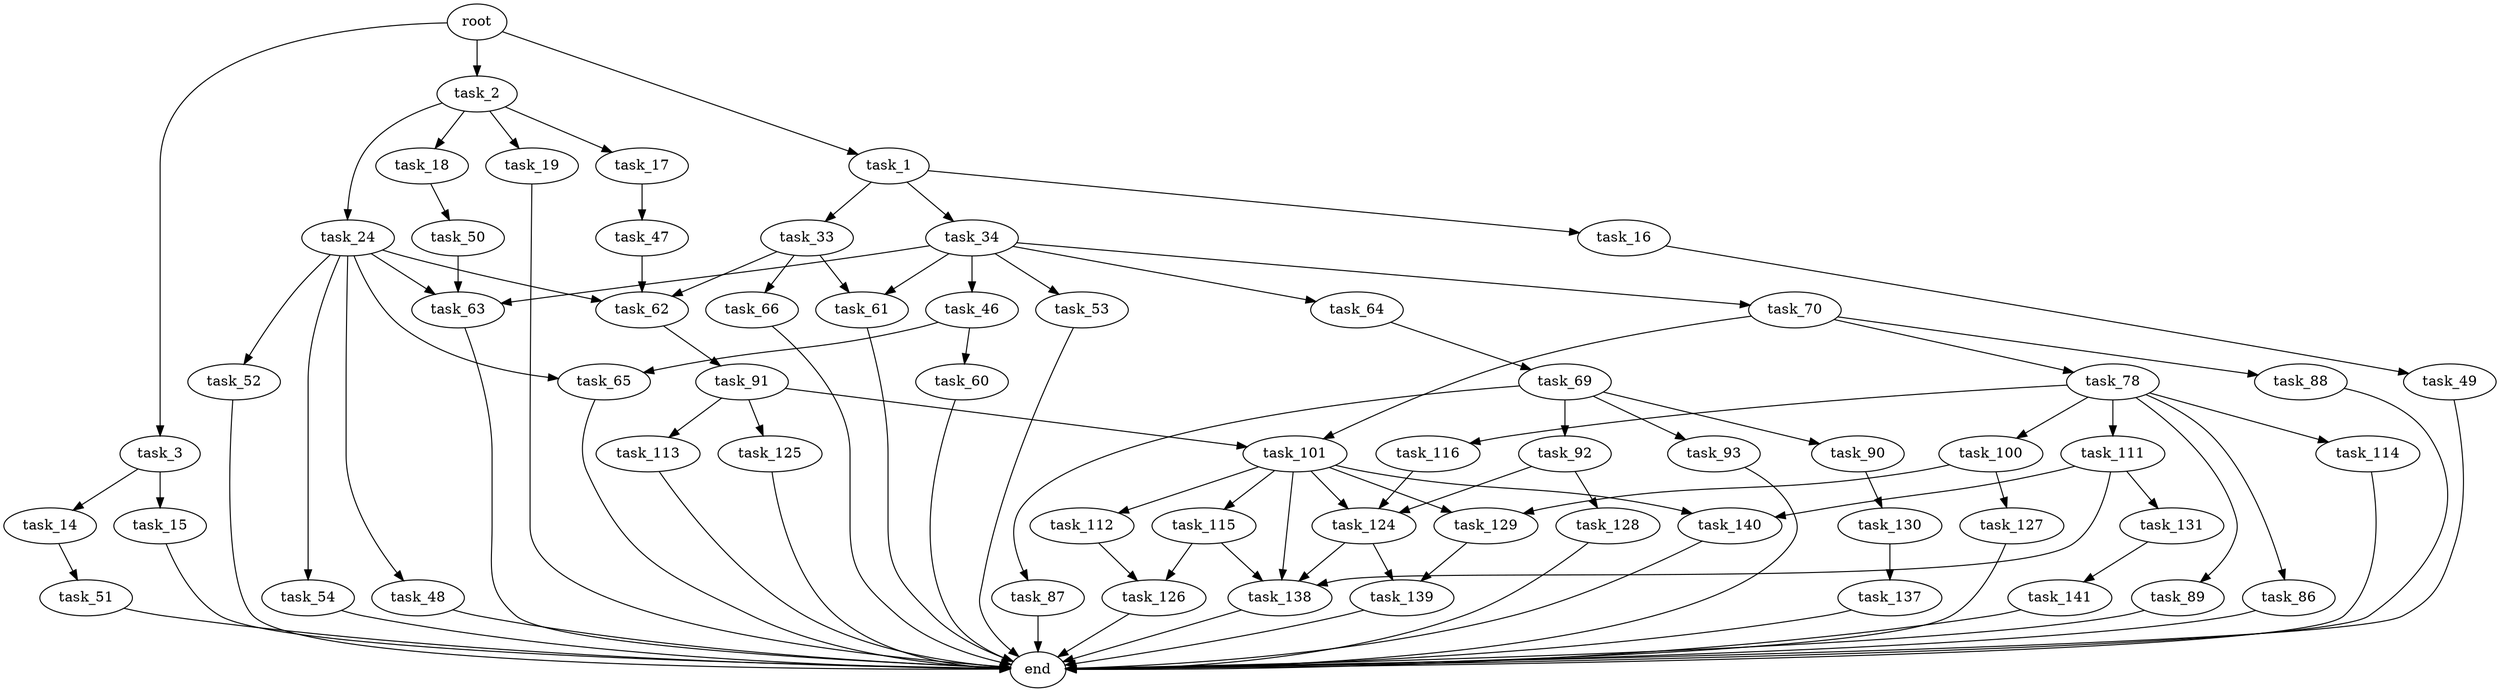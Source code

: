 digraph G {
  root [size="0.000000"];
  task_1 [size="12897319294.000000"];
  task_2 [size="21375614286.000000"];
  task_3 [size="36072201150.000000"];
  task_14 [size="68845129368.000000"];
  task_15 [size="1050220816204.000000"];
  task_16 [size="852932980.000000"];
  task_17 [size="57796102710.000000"];
  task_18 [size="3039994395.000000"];
  task_19 [size="26530924938.000000"];
  task_24 [size="68719476736.000000"];
  task_33 [size="1073741824000.000000"];
  task_34 [size="20136713893.000000"];
  task_46 [size="68719476736.000000"];
  task_47 [size="8589934592.000000"];
  task_48 [size="782757789696.000000"];
  task_49 [size="232477717153.000000"];
  task_50 [size="384092624560.000000"];
  task_51 [size="68719476736.000000"];
  task_52 [size="33613062451.000000"];
  task_53 [size="88661959132.000000"];
  task_54 [size="408854698348.000000"];
  task_60 [size="18689368280.000000"];
  task_61 [size="86560715898.000000"];
  task_62 [size="3646217031.000000"];
  task_63 [size="2272102226.000000"];
  task_64 [size="53695353575.000000"];
  task_65 [size="28560986450.000000"];
  task_66 [size="4924095702.000000"];
  task_69 [size="683758556.000000"];
  task_70 [size="9298821702.000000"];
  task_78 [size="231928233984.000000"];
  task_86 [size="1069018804782.000000"];
  task_87 [size="2846751831.000000"];
  task_88 [size="15237258359.000000"];
  task_89 [size="258639394583.000000"];
  task_90 [size="139826390281.000000"];
  task_91 [size="986914453527.000000"];
  task_92 [size="18677452817.000000"];
  task_93 [size="231928233984.000000"];
  task_100 [size="488235793734.000000"];
  task_101 [size="134217728000.000000"];
  task_111 [size="1180183050.000000"];
  task_112 [size="134217728000.000000"];
  task_113 [size="68719476736.000000"];
  task_114 [size="7709015116.000000"];
  task_115 [size="192694740634.000000"];
  task_116 [size="134217728000.000000"];
  task_124 [size="17887442652.000000"];
  task_125 [size="141378260485.000000"];
  task_126 [size="782757789696.000000"];
  task_127 [size="16143178716.000000"];
  task_128 [size="28991029248.000000"];
  task_129 [size="68719476736.000000"];
  task_130 [size="352297089069.000000"];
  task_131 [size="28991029248.000000"];
  task_137 [size="549755813888.000000"];
  task_138 [size="2937092662.000000"];
  task_139 [size="23326545877.000000"];
  task_140 [size="72745279794.000000"];
  task_141 [size="2955161426.000000"];
  end [size="0.000000"];

  root -> task_1 [size="1.000000"];
  root -> task_2 [size="1.000000"];
  root -> task_3 [size="1.000000"];
  task_1 -> task_16 [size="301989888.000000"];
  task_1 -> task_33 [size="301989888.000000"];
  task_1 -> task_34 [size="301989888.000000"];
  task_2 -> task_17 [size="411041792.000000"];
  task_2 -> task_18 [size="411041792.000000"];
  task_2 -> task_19 [size="411041792.000000"];
  task_2 -> task_24 [size="411041792.000000"];
  task_3 -> task_14 [size="838860800.000000"];
  task_3 -> task_15 [size="838860800.000000"];
  task_14 -> task_51 [size="134217728.000000"];
  task_15 -> end [size="1.000000"];
  task_16 -> task_49 [size="33554432.000000"];
  task_17 -> task_47 [size="134217728.000000"];
  task_18 -> task_50 [size="75497472.000000"];
  task_19 -> end [size="1.000000"];
  task_24 -> task_48 [size="134217728.000000"];
  task_24 -> task_52 [size="134217728.000000"];
  task_24 -> task_54 [size="134217728.000000"];
  task_24 -> task_62 [size="134217728.000000"];
  task_24 -> task_63 [size="134217728.000000"];
  task_24 -> task_65 [size="134217728.000000"];
  task_33 -> task_61 [size="838860800.000000"];
  task_33 -> task_62 [size="838860800.000000"];
  task_33 -> task_66 [size="838860800.000000"];
  task_34 -> task_46 [size="33554432.000000"];
  task_34 -> task_53 [size="33554432.000000"];
  task_34 -> task_61 [size="33554432.000000"];
  task_34 -> task_63 [size="33554432.000000"];
  task_34 -> task_64 [size="33554432.000000"];
  task_34 -> task_70 [size="33554432.000000"];
  task_46 -> task_60 [size="134217728.000000"];
  task_46 -> task_65 [size="134217728.000000"];
  task_47 -> task_62 [size="33554432.000000"];
  task_48 -> end [size="1.000000"];
  task_49 -> end [size="1.000000"];
  task_50 -> task_63 [size="301989888.000000"];
  task_51 -> end [size="1.000000"];
  task_52 -> end [size="1.000000"];
  task_53 -> end [size="1.000000"];
  task_54 -> end [size="1.000000"];
  task_60 -> end [size="1.000000"];
  task_61 -> end [size="1.000000"];
  task_62 -> task_91 [size="75497472.000000"];
  task_63 -> end [size="1.000000"];
  task_64 -> task_69 [size="75497472.000000"];
  task_65 -> end [size="1.000000"];
  task_66 -> end [size="1.000000"];
  task_69 -> task_87 [size="33554432.000000"];
  task_69 -> task_90 [size="33554432.000000"];
  task_69 -> task_92 [size="33554432.000000"];
  task_69 -> task_93 [size="33554432.000000"];
  task_70 -> task_78 [size="301989888.000000"];
  task_70 -> task_88 [size="301989888.000000"];
  task_70 -> task_101 [size="301989888.000000"];
  task_78 -> task_86 [size="301989888.000000"];
  task_78 -> task_89 [size="301989888.000000"];
  task_78 -> task_100 [size="301989888.000000"];
  task_78 -> task_111 [size="301989888.000000"];
  task_78 -> task_114 [size="301989888.000000"];
  task_78 -> task_116 [size="301989888.000000"];
  task_86 -> end [size="1.000000"];
  task_87 -> end [size="1.000000"];
  task_88 -> end [size="1.000000"];
  task_89 -> end [size="1.000000"];
  task_90 -> task_130 [size="301989888.000000"];
  task_91 -> task_101 [size="679477248.000000"];
  task_91 -> task_113 [size="679477248.000000"];
  task_91 -> task_125 [size="679477248.000000"];
  task_92 -> task_124 [size="301989888.000000"];
  task_92 -> task_128 [size="301989888.000000"];
  task_93 -> end [size="1.000000"];
  task_100 -> task_127 [size="411041792.000000"];
  task_100 -> task_129 [size="411041792.000000"];
  task_101 -> task_112 [size="209715200.000000"];
  task_101 -> task_115 [size="209715200.000000"];
  task_101 -> task_124 [size="209715200.000000"];
  task_101 -> task_129 [size="209715200.000000"];
  task_101 -> task_138 [size="209715200.000000"];
  task_101 -> task_140 [size="209715200.000000"];
  task_111 -> task_131 [size="33554432.000000"];
  task_111 -> task_138 [size="33554432.000000"];
  task_111 -> task_140 [size="33554432.000000"];
  task_112 -> task_126 [size="209715200.000000"];
  task_113 -> end [size="1.000000"];
  task_114 -> end [size="1.000000"];
  task_115 -> task_126 [size="134217728.000000"];
  task_115 -> task_138 [size="134217728.000000"];
  task_116 -> task_124 [size="209715200.000000"];
  task_124 -> task_138 [size="679477248.000000"];
  task_124 -> task_139 [size="679477248.000000"];
  task_125 -> end [size="1.000000"];
  task_126 -> end [size="1.000000"];
  task_127 -> end [size="1.000000"];
  task_128 -> end [size="1.000000"];
  task_129 -> task_139 [size="134217728.000000"];
  task_130 -> task_137 [size="536870912.000000"];
  task_131 -> task_141 [size="75497472.000000"];
  task_137 -> end [size="1.000000"];
  task_138 -> end [size="1.000000"];
  task_139 -> end [size="1.000000"];
  task_140 -> end [size="1.000000"];
  task_141 -> end [size="1.000000"];
}
